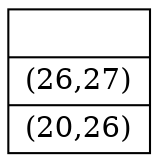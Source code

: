 digraph firsGraph{
node [shape=record];
rankdir=LR;
node_A [shape=record    label="|(26,27)|(20,26)"];
}